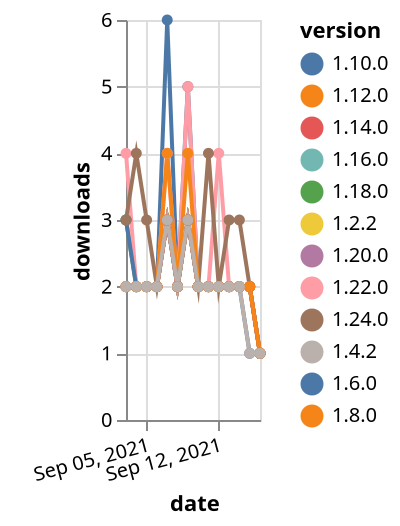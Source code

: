 {"$schema": "https://vega.github.io/schema/vega-lite/v5.json", "description": "A simple bar chart with embedded data.", "data": {"values": [{"date": "2021-09-03", "total": 4439, "delta": 2, "version": "1.6.0"}, {"date": "2021-09-04", "total": 4441, "delta": 2, "version": "1.6.0"}, {"date": "2021-09-05", "total": 4443, "delta": 2, "version": "1.6.0"}, {"date": "2021-09-06", "total": 4445, "delta": 2, "version": "1.6.0"}, {"date": "2021-09-07", "total": 4451, "delta": 6, "version": "1.6.0"}, {"date": "2021-09-08", "total": 4453, "delta": 2, "version": "1.6.0"}, {"date": "2021-09-09", "total": 4458, "delta": 5, "version": "1.6.0"}, {"date": "2021-09-10", "total": 4460, "delta": 2, "version": "1.6.0"}, {"date": "2021-09-11", "total": 4462, "delta": 2, "version": "1.6.0"}, {"date": "2021-09-12", "total": 4464, "delta": 2, "version": "1.6.0"}, {"date": "2021-09-13", "total": 4466, "delta": 2, "version": "1.6.0"}, {"date": "2021-09-14", "total": 4468, "delta": 2, "version": "1.6.0"}, {"date": "2021-09-15", "total": 4469, "delta": 1, "version": "1.6.0"}, {"date": "2021-09-16", "total": 4470, "delta": 1, "version": "1.6.0"}, {"date": "2021-09-03", "total": 1584, "delta": 3, "version": "1.18.0"}, {"date": "2021-09-04", "total": 1586, "delta": 2, "version": "1.18.0"}, {"date": "2021-09-05", "total": 1588, "delta": 2, "version": "1.18.0"}, {"date": "2021-09-06", "total": 1590, "delta": 2, "version": "1.18.0"}, {"date": "2021-09-07", "total": 1593, "delta": 3, "version": "1.18.0"}, {"date": "2021-09-08", "total": 1595, "delta": 2, "version": "1.18.0"}, {"date": "2021-09-09", "total": 1598, "delta": 3, "version": "1.18.0"}, {"date": "2021-09-10", "total": 1600, "delta": 2, "version": "1.18.0"}, {"date": "2021-09-11", "total": 1602, "delta": 2, "version": "1.18.0"}, {"date": "2021-09-12", "total": 1604, "delta": 2, "version": "1.18.0"}, {"date": "2021-09-13", "total": 1606, "delta": 2, "version": "1.18.0"}, {"date": "2021-09-14", "total": 1608, "delta": 2, "version": "1.18.0"}, {"date": "2021-09-15", "total": 1610, "delta": 2, "version": "1.18.0"}, {"date": "2021-09-16", "total": 1611, "delta": 1, "version": "1.18.0"}, {"date": "2021-09-03", "total": 780, "delta": 4, "version": "1.22.0"}, {"date": "2021-09-04", "total": 782, "delta": 2, "version": "1.22.0"}, {"date": "2021-09-05", "total": 784, "delta": 2, "version": "1.22.0"}, {"date": "2021-09-06", "total": 786, "delta": 2, "version": "1.22.0"}, {"date": "2021-09-07", "total": 790, "delta": 4, "version": "1.22.0"}, {"date": "2021-09-08", "total": 792, "delta": 2, "version": "1.22.0"}, {"date": "2021-09-09", "total": 797, "delta": 5, "version": "1.22.0"}, {"date": "2021-09-10", "total": 799, "delta": 2, "version": "1.22.0"}, {"date": "2021-09-11", "total": 801, "delta": 2, "version": "1.22.0"}, {"date": "2021-09-12", "total": 805, "delta": 4, "version": "1.22.0"}, {"date": "2021-09-13", "total": 807, "delta": 2, "version": "1.22.0"}, {"date": "2021-09-14", "total": 809, "delta": 2, "version": "1.22.0"}, {"date": "2021-09-15", "total": 811, "delta": 2, "version": "1.22.0"}, {"date": "2021-09-16", "total": 812, "delta": 1, "version": "1.22.0"}, {"date": "2021-09-03", "total": 2625, "delta": 2, "version": "1.8.0"}, {"date": "2021-09-04", "total": 2627, "delta": 2, "version": "1.8.0"}, {"date": "2021-09-05", "total": 2629, "delta": 2, "version": "1.8.0"}, {"date": "2021-09-06", "total": 2631, "delta": 2, "version": "1.8.0"}, {"date": "2021-09-07", "total": 2634, "delta": 3, "version": "1.8.0"}, {"date": "2021-09-08", "total": 2636, "delta": 2, "version": "1.8.0"}, {"date": "2021-09-09", "total": 2639, "delta": 3, "version": "1.8.0"}, {"date": "2021-09-10", "total": 2641, "delta": 2, "version": "1.8.0"}, {"date": "2021-09-11", "total": 2643, "delta": 2, "version": "1.8.0"}, {"date": "2021-09-12", "total": 2645, "delta": 2, "version": "1.8.0"}, {"date": "2021-09-13", "total": 2647, "delta": 2, "version": "1.8.0"}, {"date": "2021-09-14", "total": 2649, "delta": 2, "version": "1.8.0"}, {"date": "2021-09-15", "total": 2651, "delta": 2, "version": "1.8.0"}, {"date": "2021-09-16", "total": 2652, "delta": 1, "version": "1.8.0"}, {"date": "2021-09-03", "total": 2790, "delta": 3, "version": "1.10.0"}, {"date": "2021-09-04", "total": 2792, "delta": 2, "version": "1.10.0"}, {"date": "2021-09-05", "total": 2794, "delta": 2, "version": "1.10.0"}, {"date": "2021-09-06", "total": 2796, "delta": 2, "version": "1.10.0"}, {"date": "2021-09-07", "total": 2799, "delta": 3, "version": "1.10.0"}, {"date": "2021-09-08", "total": 2801, "delta": 2, "version": "1.10.0"}, {"date": "2021-09-09", "total": 2804, "delta": 3, "version": "1.10.0"}, {"date": "2021-09-10", "total": 2806, "delta": 2, "version": "1.10.0"}, {"date": "2021-09-11", "total": 2808, "delta": 2, "version": "1.10.0"}, {"date": "2021-09-12", "total": 2810, "delta": 2, "version": "1.10.0"}, {"date": "2021-09-13", "total": 2812, "delta": 2, "version": "1.10.0"}, {"date": "2021-09-14", "total": 2814, "delta": 2, "version": "1.10.0"}, {"date": "2021-09-15", "total": 2816, "delta": 2, "version": "1.10.0"}, {"date": "2021-09-16", "total": 2817, "delta": 1, "version": "1.10.0"}, {"date": "2021-09-03", "total": 1053, "delta": 2, "version": "1.20.0"}, {"date": "2021-09-04", "total": 1055, "delta": 2, "version": "1.20.0"}, {"date": "2021-09-05", "total": 1057, "delta": 2, "version": "1.20.0"}, {"date": "2021-09-06", "total": 1059, "delta": 2, "version": "1.20.0"}, {"date": "2021-09-07", "total": 1062, "delta": 3, "version": "1.20.0"}, {"date": "2021-09-08", "total": 1064, "delta": 2, "version": "1.20.0"}, {"date": "2021-09-09", "total": 1067, "delta": 3, "version": "1.20.0"}, {"date": "2021-09-10", "total": 1069, "delta": 2, "version": "1.20.0"}, {"date": "2021-09-11", "total": 1071, "delta": 2, "version": "1.20.0"}, {"date": "2021-09-12", "total": 1073, "delta": 2, "version": "1.20.0"}, {"date": "2021-09-13", "total": 1075, "delta": 2, "version": "1.20.0"}, {"date": "2021-09-14", "total": 1077, "delta": 2, "version": "1.20.0"}, {"date": "2021-09-15", "total": 1079, "delta": 2, "version": "1.20.0"}, {"date": "2021-09-16", "total": 1080, "delta": 1, "version": "1.20.0"}, {"date": "2021-09-03", "total": 1694, "delta": 2, "version": "1.16.0"}, {"date": "2021-09-04", "total": 1696, "delta": 2, "version": "1.16.0"}, {"date": "2021-09-05", "total": 1698, "delta": 2, "version": "1.16.0"}, {"date": "2021-09-06", "total": 1700, "delta": 2, "version": "1.16.0"}, {"date": "2021-09-07", "total": 1703, "delta": 3, "version": "1.16.0"}, {"date": "2021-09-08", "total": 1705, "delta": 2, "version": "1.16.0"}, {"date": "2021-09-09", "total": 1708, "delta": 3, "version": "1.16.0"}, {"date": "2021-09-10", "total": 1710, "delta": 2, "version": "1.16.0"}, {"date": "2021-09-11", "total": 1712, "delta": 2, "version": "1.16.0"}, {"date": "2021-09-12", "total": 1714, "delta": 2, "version": "1.16.0"}, {"date": "2021-09-13", "total": 1716, "delta": 2, "version": "1.16.0"}, {"date": "2021-09-14", "total": 1718, "delta": 2, "version": "1.16.0"}, {"date": "2021-09-15", "total": 1720, "delta": 2, "version": "1.16.0"}, {"date": "2021-09-16", "total": 1721, "delta": 1, "version": "1.16.0"}, {"date": "2021-09-03", "total": 3016, "delta": 2, "version": "1.2.2"}, {"date": "2021-09-04", "total": 3018, "delta": 2, "version": "1.2.2"}, {"date": "2021-09-05", "total": 3020, "delta": 2, "version": "1.2.2"}, {"date": "2021-09-06", "total": 3022, "delta": 2, "version": "1.2.2"}, {"date": "2021-09-07", "total": 3025, "delta": 3, "version": "1.2.2"}, {"date": "2021-09-08", "total": 3027, "delta": 2, "version": "1.2.2"}, {"date": "2021-09-09", "total": 3030, "delta": 3, "version": "1.2.2"}, {"date": "2021-09-10", "total": 3032, "delta": 2, "version": "1.2.2"}, {"date": "2021-09-11", "total": 3034, "delta": 2, "version": "1.2.2"}, {"date": "2021-09-12", "total": 3036, "delta": 2, "version": "1.2.2"}, {"date": "2021-09-13", "total": 3038, "delta": 2, "version": "1.2.2"}, {"date": "2021-09-14", "total": 3040, "delta": 2, "version": "1.2.2"}, {"date": "2021-09-15", "total": 3042, "delta": 2, "version": "1.2.2"}, {"date": "2021-09-16", "total": 3043, "delta": 1, "version": "1.2.2"}, {"date": "2021-09-03", "total": 252, "delta": 3, "version": "1.24.0"}, {"date": "2021-09-04", "total": 256, "delta": 4, "version": "1.24.0"}, {"date": "2021-09-05", "total": 259, "delta": 3, "version": "1.24.0"}, {"date": "2021-09-06", "total": 261, "delta": 2, "version": "1.24.0"}, {"date": "2021-09-07", "total": 264, "delta": 3, "version": "1.24.0"}, {"date": "2021-09-08", "total": 266, "delta": 2, "version": "1.24.0"}, {"date": "2021-09-09", "total": 269, "delta": 3, "version": "1.24.0"}, {"date": "2021-09-10", "total": 271, "delta": 2, "version": "1.24.0"}, {"date": "2021-09-11", "total": 275, "delta": 4, "version": "1.24.0"}, {"date": "2021-09-12", "total": 277, "delta": 2, "version": "1.24.0"}, {"date": "2021-09-13", "total": 280, "delta": 3, "version": "1.24.0"}, {"date": "2021-09-14", "total": 283, "delta": 3, "version": "1.24.0"}, {"date": "2021-09-15", "total": 285, "delta": 2, "version": "1.24.0"}, {"date": "2021-09-16", "total": 286, "delta": 1, "version": "1.24.0"}, {"date": "2021-09-03", "total": 2172, "delta": 2, "version": "1.14.0"}, {"date": "2021-09-04", "total": 2174, "delta": 2, "version": "1.14.0"}, {"date": "2021-09-05", "total": 2176, "delta": 2, "version": "1.14.0"}, {"date": "2021-09-06", "total": 2178, "delta": 2, "version": "1.14.0"}, {"date": "2021-09-07", "total": 2181, "delta": 3, "version": "1.14.0"}, {"date": "2021-09-08", "total": 2183, "delta": 2, "version": "1.14.0"}, {"date": "2021-09-09", "total": 2186, "delta": 3, "version": "1.14.0"}, {"date": "2021-09-10", "total": 2188, "delta": 2, "version": "1.14.0"}, {"date": "2021-09-11", "total": 2190, "delta": 2, "version": "1.14.0"}, {"date": "2021-09-12", "total": 2192, "delta": 2, "version": "1.14.0"}, {"date": "2021-09-13", "total": 2194, "delta": 2, "version": "1.14.0"}, {"date": "2021-09-14", "total": 2196, "delta": 2, "version": "1.14.0"}, {"date": "2021-09-15", "total": 2198, "delta": 2, "version": "1.14.0"}, {"date": "2021-09-16", "total": 2199, "delta": 1, "version": "1.14.0"}, {"date": "2021-09-03", "total": 2649, "delta": 2, "version": "1.12.0"}, {"date": "2021-09-04", "total": 2651, "delta": 2, "version": "1.12.0"}, {"date": "2021-09-05", "total": 2653, "delta": 2, "version": "1.12.0"}, {"date": "2021-09-06", "total": 2655, "delta": 2, "version": "1.12.0"}, {"date": "2021-09-07", "total": 2659, "delta": 4, "version": "1.12.0"}, {"date": "2021-09-08", "total": 2661, "delta": 2, "version": "1.12.0"}, {"date": "2021-09-09", "total": 2665, "delta": 4, "version": "1.12.0"}, {"date": "2021-09-10", "total": 2667, "delta": 2, "version": "1.12.0"}, {"date": "2021-09-11", "total": 2669, "delta": 2, "version": "1.12.0"}, {"date": "2021-09-12", "total": 2671, "delta": 2, "version": "1.12.0"}, {"date": "2021-09-13", "total": 2673, "delta": 2, "version": "1.12.0"}, {"date": "2021-09-14", "total": 2675, "delta": 2, "version": "1.12.0"}, {"date": "2021-09-15", "total": 2677, "delta": 2, "version": "1.12.0"}, {"date": "2021-09-16", "total": 2678, "delta": 1, "version": "1.12.0"}, {"date": "2021-09-03", "total": 2613, "delta": 2, "version": "1.4.2"}, {"date": "2021-09-04", "total": 2615, "delta": 2, "version": "1.4.2"}, {"date": "2021-09-05", "total": 2617, "delta": 2, "version": "1.4.2"}, {"date": "2021-09-06", "total": 2619, "delta": 2, "version": "1.4.2"}, {"date": "2021-09-07", "total": 2622, "delta": 3, "version": "1.4.2"}, {"date": "2021-09-08", "total": 2624, "delta": 2, "version": "1.4.2"}, {"date": "2021-09-09", "total": 2627, "delta": 3, "version": "1.4.2"}, {"date": "2021-09-10", "total": 2629, "delta": 2, "version": "1.4.2"}, {"date": "2021-09-11", "total": 2631, "delta": 2, "version": "1.4.2"}, {"date": "2021-09-12", "total": 2633, "delta": 2, "version": "1.4.2"}, {"date": "2021-09-13", "total": 2635, "delta": 2, "version": "1.4.2"}, {"date": "2021-09-14", "total": 2637, "delta": 2, "version": "1.4.2"}, {"date": "2021-09-15", "total": 2638, "delta": 1, "version": "1.4.2"}, {"date": "2021-09-16", "total": 2639, "delta": 1, "version": "1.4.2"}]}, "width": "container", "mark": {"type": "line", "point": {"filled": true}}, "encoding": {"x": {"field": "date", "type": "temporal", "timeUnit": "yearmonthdate", "title": "date", "axis": {"labelAngle": -15}}, "y": {"field": "delta", "type": "quantitative", "title": "downloads"}, "color": {"field": "version", "type": "nominal"}, "tooltip": {"field": "delta"}}}